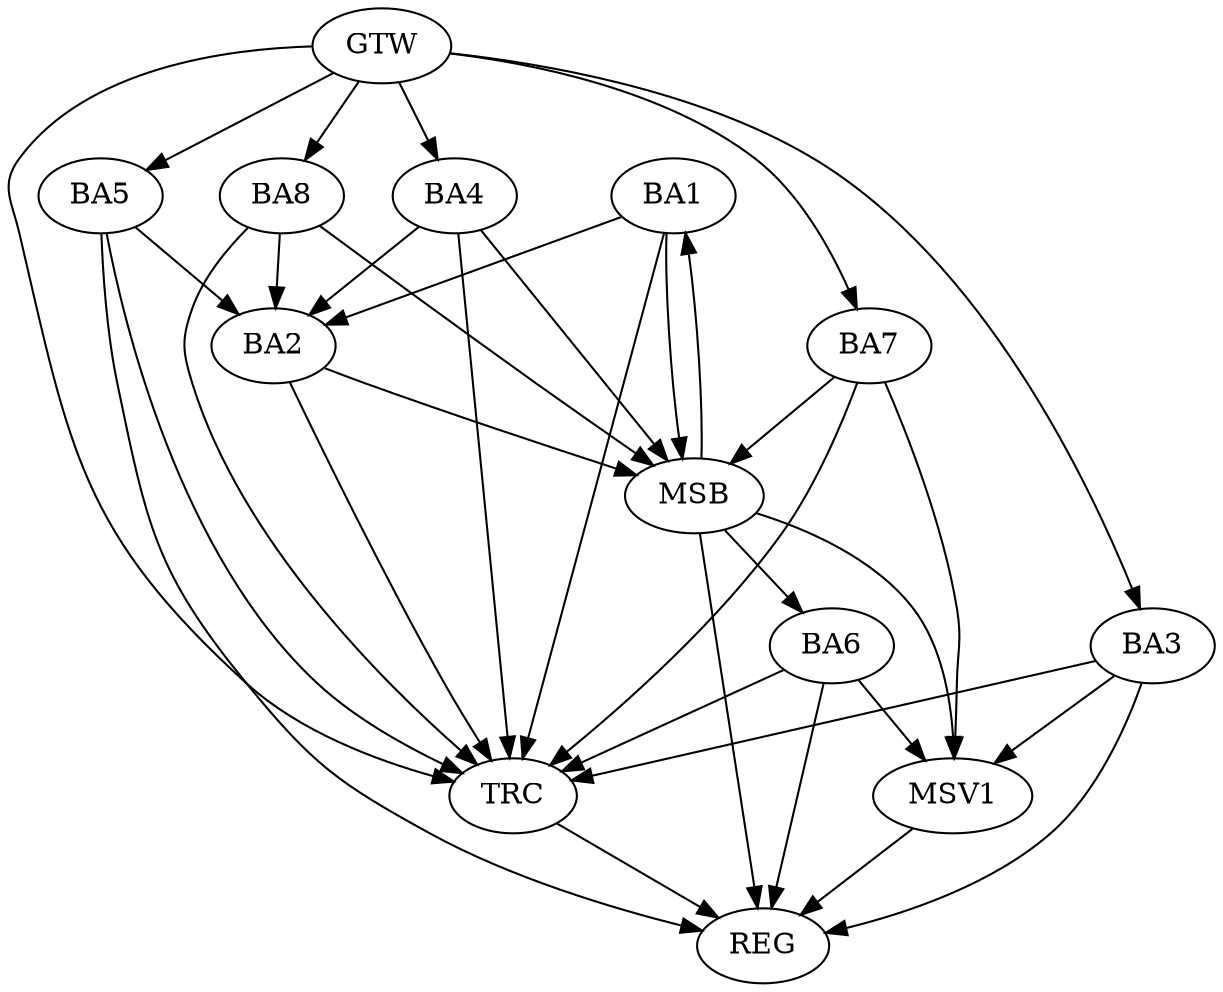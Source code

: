 strict digraph G {
  BA1 [ label="BA1" ];
  BA2 [ label="BA2" ];
  BA3 [ label="BA3" ];
  BA4 [ label="BA4" ];
  BA5 [ label="BA5" ];
  BA6 [ label="BA6" ];
  BA7 [ label="BA7" ];
  BA8 [ label="BA8" ];
  GTW [ label="GTW" ];
  REG [ label="REG" ];
  MSB [ label="MSB" ];
  TRC [ label="TRC" ];
  MSV1 [ label="MSV1" ];
  GTW -> BA3;
  GTW -> BA4;
  GTW -> BA5;
  GTW -> BA7;
  GTW -> BA8;
  BA3 -> REG;
  BA5 -> REG;
  BA6 -> REG;
  BA1 -> MSB;
  MSB -> REG;
  BA2 -> MSB;
  MSB -> BA1;
  BA4 -> MSB;
  BA7 -> MSB;
  MSB -> BA6;
  BA8 -> MSB;
  BA1 -> TRC;
  BA2 -> TRC;
  BA3 -> TRC;
  BA4 -> TRC;
  BA5 -> TRC;
  BA6 -> TRC;
  BA7 -> TRC;
  BA8 -> TRC;
  GTW -> TRC;
  TRC -> REG;
  BA8 -> BA2;
  BA4 -> BA2;
  BA1 -> BA2;
  BA5 -> BA2;
  BA3 -> MSV1;
  BA6 -> MSV1;
  MSB -> MSV1;
  BA7 -> MSV1;
  MSV1 -> REG;
}
